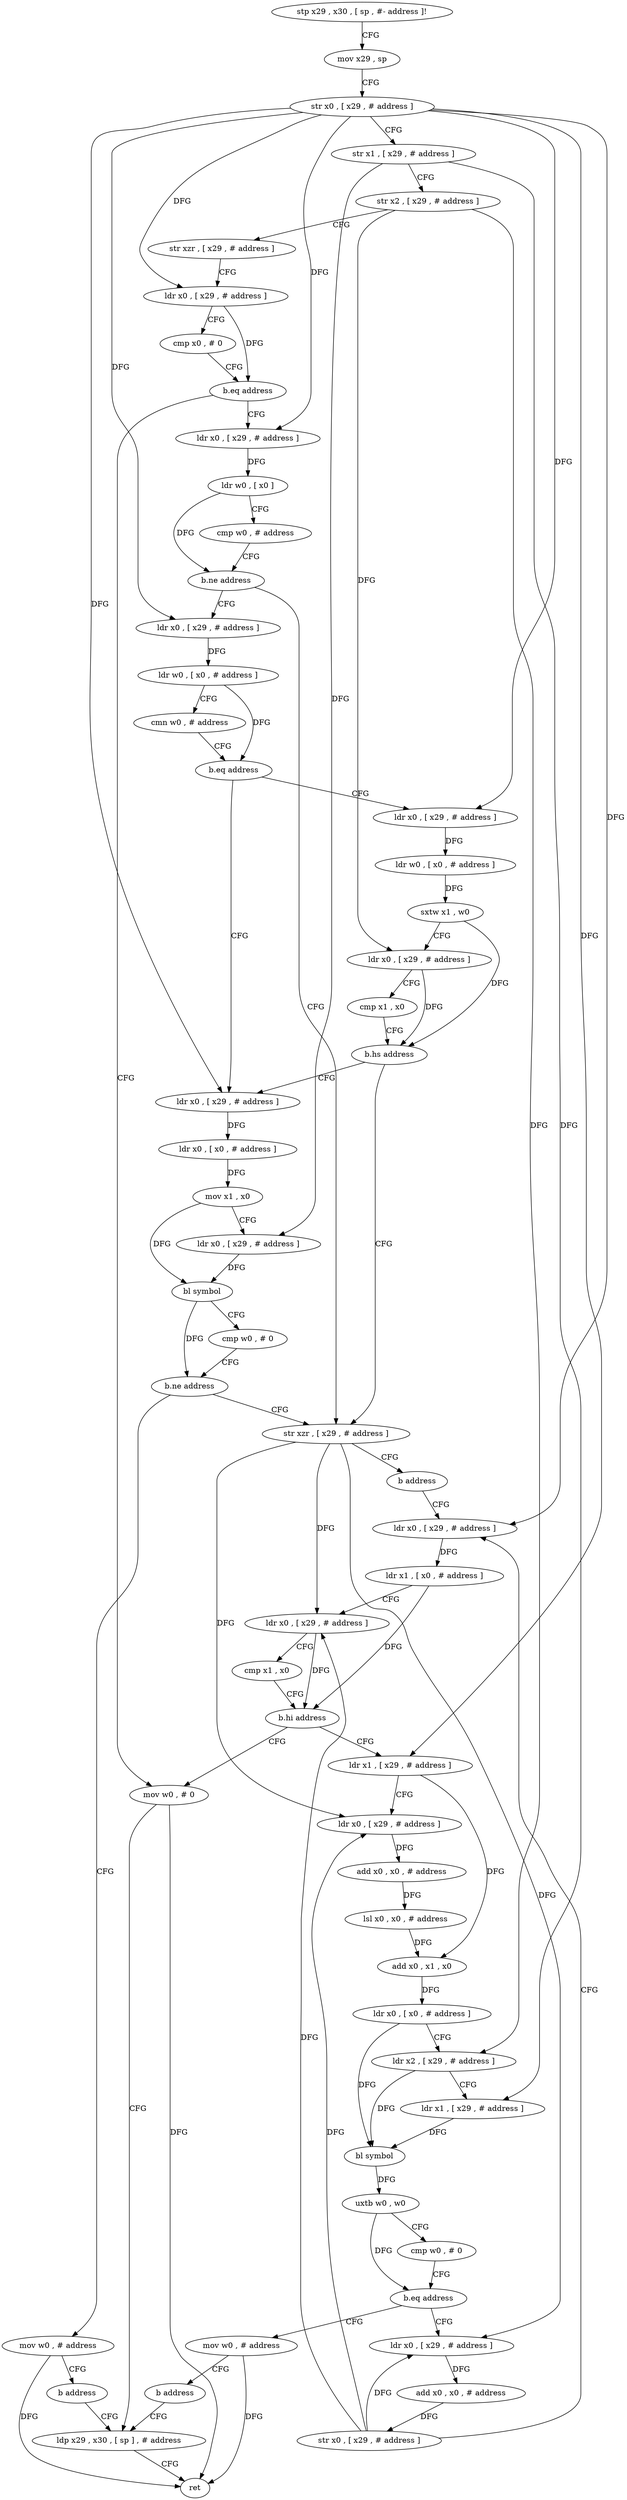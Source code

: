 digraph "func" {
"138056" [label = "stp x29 , x30 , [ sp , #- address ]!" ]
"138060" [label = "mov x29 , sp" ]
"138064" [label = "str x0 , [ x29 , # address ]" ]
"138068" [label = "str x1 , [ x29 , # address ]" ]
"138072" [label = "str x2 , [ x29 , # address ]" ]
"138076" [label = "str xzr , [ x29 , # address ]" ]
"138080" [label = "ldr x0 , [ x29 , # address ]" ]
"138084" [label = "cmp x0 , # 0" ]
"138088" [label = "b.eq address" ]
"138280" [label = "mov w0 , # 0" ]
"138092" [label = "ldr x0 , [ x29 , # address ]" ]
"138284" [label = "ldp x29 , x30 , [ sp ] , # address" ]
"138096" [label = "ldr w0 , [ x0 ]" ]
"138100" [label = "cmp w0 , # address" ]
"138104" [label = "b.ne address" ]
"138184" [label = "str xzr , [ x29 , # address ]" ]
"138108" [label = "ldr x0 , [ x29 , # address ]" ]
"138188" [label = "b address" ]
"138260" [label = "ldr x0 , [ x29 , # address ]" ]
"138112" [label = "ldr w0 , [ x0 , # address ]" ]
"138116" [label = "cmn w0 , # address" ]
"138120" [label = "b.eq address" ]
"138148" [label = "ldr x0 , [ x29 , # address ]" ]
"138124" [label = "ldr x0 , [ x29 , # address ]" ]
"138264" [label = "ldr x1 , [ x0 , # address ]" ]
"138268" [label = "ldr x0 , [ x29 , # address ]" ]
"138272" [label = "cmp x1 , x0" ]
"138276" [label = "b.hi address" ]
"138192" [label = "ldr x1 , [ x29 , # address ]" ]
"138152" [label = "ldr x0 , [ x0 , # address ]" ]
"138156" [label = "mov x1 , x0" ]
"138160" [label = "ldr x0 , [ x29 , # address ]" ]
"138164" [label = "bl symbol" ]
"138168" [label = "cmp w0 , # 0" ]
"138172" [label = "b.ne address" ]
"138176" [label = "mov w0 , # address" ]
"138128" [label = "ldr w0 , [ x0 , # address ]" ]
"138132" [label = "sxtw x1 , w0" ]
"138136" [label = "ldr x0 , [ x29 , # address ]" ]
"138140" [label = "cmp x1 , x0" ]
"138144" [label = "b.hs address" ]
"138196" [label = "ldr x0 , [ x29 , # address ]" ]
"138200" [label = "add x0 , x0 , # address" ]
"138204" [label = "lsl x0 , x0 , # address" ]
"138208" [label = "add x0 , x1 , x0" ]
"138212" [label = "ldr x0 , [ x0 , # address ]" ]
"138216" [label = "ldr x2 , [ x29 , # address ]" ]
"138220" [label = "ldr x1 , [ x29 , # address ]" ]
"138224" [label = "bl symbol" ]
"138228" [label = "uxtb w0 , w0" ]
"138232" [label = "cmp w0 , # 0" ]
"138236" [label = "b.eq address" ]
"138248" [label = "ldr x0 , [ x29 , # address ]" ]
"138240" [label = "mov w0 , # address" ]
"138180" [label = "b address" ]
"138252" [label = "add x0 , x0 , # address" ]
"138256" [label = "str x0 , [ x29 , # address ]" ]
"138244" [label = "b address" ]
"138288" [label = "ret" ]
"138056" -> "138060" [ label = "CFG" ]
"138060" -> "138064" [ label = "CFG" ]
"138064" -> "138068" [ label = "CFG" ]
"138064" -> "138080" [ label = "DFG" ]
"138064" -> "138092" [ label = "DFG" ]
"138064" -> "138108" [ label = "DFG" ]
"138064" -> "138260" [ label = "DFG" ]
"138064" -> "138148" [ label = "DFG" ]
"138064" -> "138124" [ label = "DFG" ]
"138064" -> "138192" [ label = "DFG" ]
"138068" -> "138072" [ label = "CFG" ]
"138068" -> "138160" [ label = "DFG" ]
"138068" -> "138220" [ label = "DFG" ]
"138072" -> "138076" [ label = "CFG" ]
"138072" -> "138136" [ label = "DFG" ]
"138072" -> "138216" [ label = "DFG" ]
"138076" -> "138080" [ label = "CFG" ]
"138080" -> "138084" [ label = "CFG" ]
"138080" -> "138088" [ label = "DFG" ]
"138084" -> "138088" [ label = "CFG" ]
"138088" -> "138280" [ label = "CFG" ]
"138088" -> "138092" [ label = "CFG" ]
"138280" -> "138284" [ label = "CFG" ]
"138280" -> "138288" [ label = "DFG" ]
"138092" -> "138096" [ label = "DFG" ]
"138284" -> "138288" [ label = "CFG" ]
"138096" -> "138100" [ label = "CFG" ]
"138096" -> "138104" [ label = "DFG" ]
"138100" -> "138104" [ label = "CFG" ]
"138104" -> "138184" [ label = "CFG" ]
"138104" -> "138108" [ label = "CFG" ]
"138184" -> "138188" [ label = "CFG" ]
"138184" -> "138268" [ label = "DFG" ]
"138184" -> "138196" [ label = "DFG" ]
"138184" -> "138248" [ label = "DFG" ]
"138108" -> "138112" [ label = "DFG" ]
"138188" -> "138260" [ label = "CFG" ]
"138260" -> "138264" [ label = "DFG" ]
"138112" -> "138116" [ label = "CFG" ]
"138112" -> "138120" [ label = "DFG" ]
"138116" -> "138120" [ label = "CFG" ]
"138120" -> "138148" [ label = "CFG" ]
"138120" -> "138124" [ label = "CFG" ]
"138148" -> "138152" [ label = "DFG" ]
"138124" -> "138128" [ label = "DFG" ]
"138264" -> "138268" [ label = "CFG" ]
"138264" -> "138276" [ label = "DFG" ]
"138268" -> "138272" [ label = "CFG" ]
"138268" -> "138276" [ label = "DFG" ]
"138272" -> "138276" [ label = "CFG" ]
"138276" -> "138192" [ label = "CFG" ]
"138276" -> "138280" [ label = "CFG" ]
"138192" -> "138196" [ label = "CFG" ]
"138192" -> "138208" [ label = "DFG" ]
"138152" -> "138156" [ label = "DFG" ]
"138156" -> "138160" [ label = "CFG" ]
"138156" -> "138164" [ label = "DFG" ]
"138160" -> "138164" [ label = "DFG" ]
"138164" -> "138168" [ label = "CFG" ]
"138164" -> "138172" [ label = "DFG" ]
"138168" -> "138172" [ label = "CFG" ]
"138172" -> "138184" [ label = "CFG" ]
"138172" -> "138176" [ label = "CFG" ]
"138176" -> "138180" [ label = "CFG" ]
"138176" -> "138288" [ label = "DFG" ]
"138128" -> "138132" [ label = "DFG" ]
"138132" -> "138136" [ label = "CFG" ]
"138132" -> "138144" [ label = "DFG" ]
"138136" -> "138140" [ label = "CFG" ]
"138136" -> "138144" [ label = "DFG" ]
"138140" -> "138144" [ label = "CFG" ]
"138144" -> "138184" [ label = "CFG" ]
"138144" -> "138148" [ label = "CFG" ]
"138196" -> "138200" [ label = "DFG" ]
"138200" -> "138204" [ label = "DFG" ]
"138204" -> "138208" [ label = "DFG" ]
"138208" -> "138212" [ label = "DFG" ]
"138212" -> "138216" [ label = "CFG" ]
"138212" -> "138224" [ label = "DFG" ]
"138216" -> "138220" [ label = "CFG" ]
"138216" -> "138224" [ label = "DFG" ]
"138220" -> "138224" [ label = "DFG" ]
"138224" -> "138228" [ label = "DFG" ]
"138228" -> "138232" [ label = "CFG" ]
"138228" -> "138236" [ label = "DFG" ]
"138232" -> "138236" [ label = "CFG" ]
"138236" -> "138248" [ label = "CFG" ]
"138236" -> "138240" [ label = "CFG" ]
"138248" -> "138252" [ label = "DFG" ]
"138240" -> "138244" [ label = "CFG" ]
"138240" -> "138288" [ label = "DFG" ]
"138180" -> "138284" [ label = "CFG" ]
"138252" -> "138256" [ label = "DFG" ]
"138256" -> "138260" [ label = "CFG" ]
"138256" -> "138268" [ label = "DFG" ]
"138256" -> "138196" [ label = "DFG" ]
"138256" -> "138248" [ label = "DFG" ]
"138244" -> "138284" [ label = "CFG" ]
}
